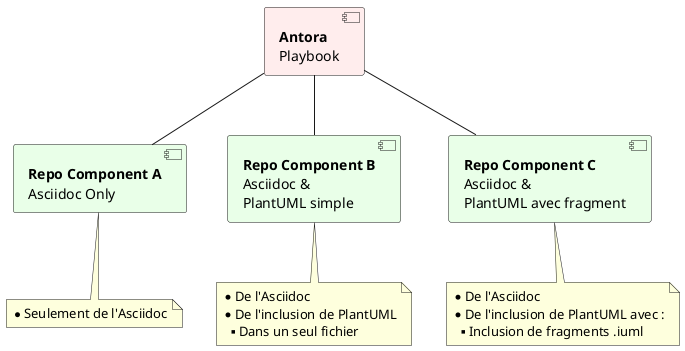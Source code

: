 @startuml

component "**Repo Component A**\nAsciidoc Only" as componentA #e9ffe8
note bottom of componentA
  * Seulement de l'Asciidoc
end note

component "**Repo Component B**\nAsciidoc &\nPlantUML simple" as componentB #e9ffe8
note bottom of componentB
  * De l'Asciidoc
  * De l'inclusion de PlantUML
  ** Dans un seul fichier
end note

component "**Repo Component C**\nAsciidoc &\nPlantUML avec fragment" as componentC #e9ffe8
note bottom of componentC
  * De l'Asciidoc
  * De l'inclusion de PlantUML avec :
  ** Inclusion de fragments .iuml
end note

component "**Antora**\nPlaybook" as playbook #ffeded


playbook -down- componentA
playbook -down- componentB
playbook -down- componentC

@enduml